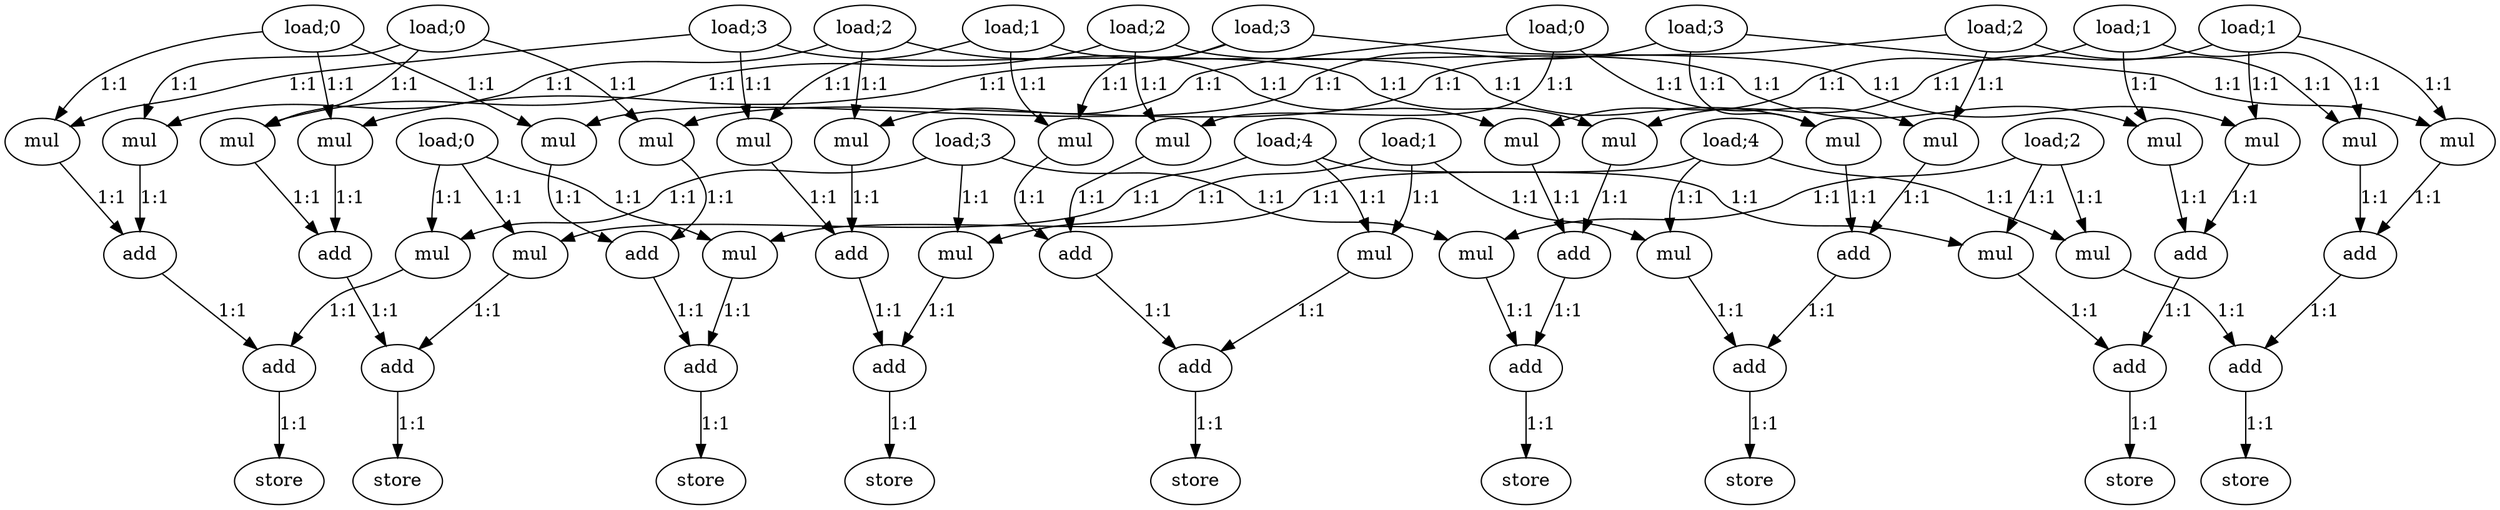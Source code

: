 digraph MatMul_3x3 {

  0 [label="load;0"];
  1 [label="load;0"];
  2 [label="load;0"];
  3 [label="load;0"];
  4 [label="load;1"];
  5 [label="load;1"];
  6 [label="load;1"];
  7 [label="load;1"];
  8 [label="load;2"];
  9 [label="load;2"];
  10 [label="load;2"];
  11 [label="load;2"];
  12 [label="load;3"];
  13 [label="load;3"];
  14 [label="load;3"];
  15 [label="load;3"];
  16 [label="load;4"];
  17 [label="load;4"];
  18 [label="mul"];
  19 [label="mul"];
  20 [label="mul"];
  21 [label="mul"];
  22 [label="mul"];
  23 [label="mul"];
  24 [label="mul"];
  25 [label="mul"];
  26 [label="mul"];
  27 [label="mul"];
  28 [label="mul"];
  29 [label="mul"];
  30 [label="mul"];
  31 [label="mul"];
  32 [label="mul"];
  33 [label="mul"];
  34 [label="mul"];
  35 [label="mul"];
  36 [label="mul"];
  37 [label="mul"];
  38 [label="mul"];
  39 [label="mul"];
  40 [label="mul"];
  41 [label="mul"];
  42 [label="mul"];
  43 [label="mul"];
  44 [label="mul"];
  45 [label="add"];
  46 [label="add"];
  47 [label="add"];
  48 [label="add"];
  49 [label="add"];
  50 [label="add"];
  51 [label="add"];
  52 [label="add"];
  53 [label="add"];
  54 [label="add"];
  55 [label="add"];
  56 [label="add"];
  57 [label="add"];
  58 [label="add"];
  59 [label="add"];
  60 [label="add"];
  61 [label="add"];
  62 [label="add"];
  63 [label="store"];
  64 [label="store"];
  65 [label="store"];
  66 [label="store"];
  67 [label="store"];
  68 [label="store"];
  69 [label="store"];
  70 [label="store"];
  71 [label="store"];


  0->18 [label="1:1"];
  9->18 [label="1:1"];
  1->19 [label="1:1"];
  12->19 [label="1:1"];
  2->20 [label="1:1"];
  15->20 [label="1:1"];
  0->21 [label="1:1"];
  10->21 [label="1:1"];
  1->22 [label="1:1"];
  13->22 [label="1:1"];
  2->23 [label="1:1"];
  16->23 [label="1:1"];
  0->24 [label="1:1"];
  11->24 [label="1:1"];
  1->25 [label="1:1"];
  14->25 [label="1:1"];
  2->26 [label="1:1"];
  17->26 [label="1:1"];
  3->27 [label="1:1"];
  9->27 [label="1:1"];
  4->28 [label="1:1"];
  12->28 [label="1:1"];
  5->29 [label="1:1"];
  15->29 [label="1:1"];
  3->30 [label="1:1"];
  10->30 [label="1:1"];
  4->31 [label="1:1"];
  13->31 [label="1:1"];
  5->32 [label="1:1"];
  16->32 [label="1:1"];
  3->33 [label="1:1"];
  11->33 [label="1:1"];
  4->34 [label="1:1"];
  14->34 [label="1:1"];
  5->35 [label="1:1"];
  17->35 [label="1:1"];
  6->36 [label="1:1"];
  9->36 [label="1:1"];
  7->37 [label="1:1"];
  12->37 [label="1:1"];
  8->38 [label="1:1"];
  15->38 [label="1:1"];
  6->39 [label="1:1"];
  10->39 [label="1:1"];
  7->40 [label="1:1"];
  13->40 [label="1:1"];
  8->41 [label="1:1"];
  16->41 [label="1:1"];
  6->42 [label="1:1"];
  11->42 [label="1:1"];
  7->43 [label="1:1"];
  14->43 [label="1:1"];
  8->44 [label="1:1"];
  17->44 [label="1:1"];
  18->45 [label="1:1"];
  19->45 [label="1:1"];
  21->46 [label="1:1"];
  22->46 [label="1:1"];
  24->47 [label="1:1"];
  25->47 [label="1:1"];
  27->48 [label="1:1"];
  28->48 [label="1:1"];
  30->49 [label="1:1"];
  31->49 [label="1:1"];
  33->50 [label="1:1"];
  34->50 [label="1:1"];
  36->51 [label="1:1"];
  37->51 [label="1:1"];
  39->52 [label="1:1"];
  40->52 [label="1:1"];
  42->53 [label="1:1"];
  43->53 [label="1:1"];
  20->54 [label="1:1"];
  45->54 [label="1:1"];
  23->55 [label="1:1"];
  46->55 [label="1:1"];
  26->56 [label="1:1"];
  47->56 [label="1:1"];
  29->57 [label="1:1"];
  48->57 [label="1:1"];
  32->58 [label="1:1"];
  49->58 [label="1:1"];
  35->59 [label="1:1"];
  50->59 [label="1:1"];
  38->60 [label="1:1"];
  51->60 [label="1:1"];
  41->61 [label="1:1"];
  52->61 [label="1:1"];
  44->62 [label="1:1"];
  53->62 [label="1:1"];

  54->63 [label="1:1"];
  55->64 [label="1:1"];
  56->65 [label="1:1"];
  57->66 [label="1:1"];
  58->67 [label="1:1"];
  59->68 [label="1:1"];
  60->69 [label="1:1"];
  61->70 [label="1:1"];
  62->71 [label="1:1"];


 
}
